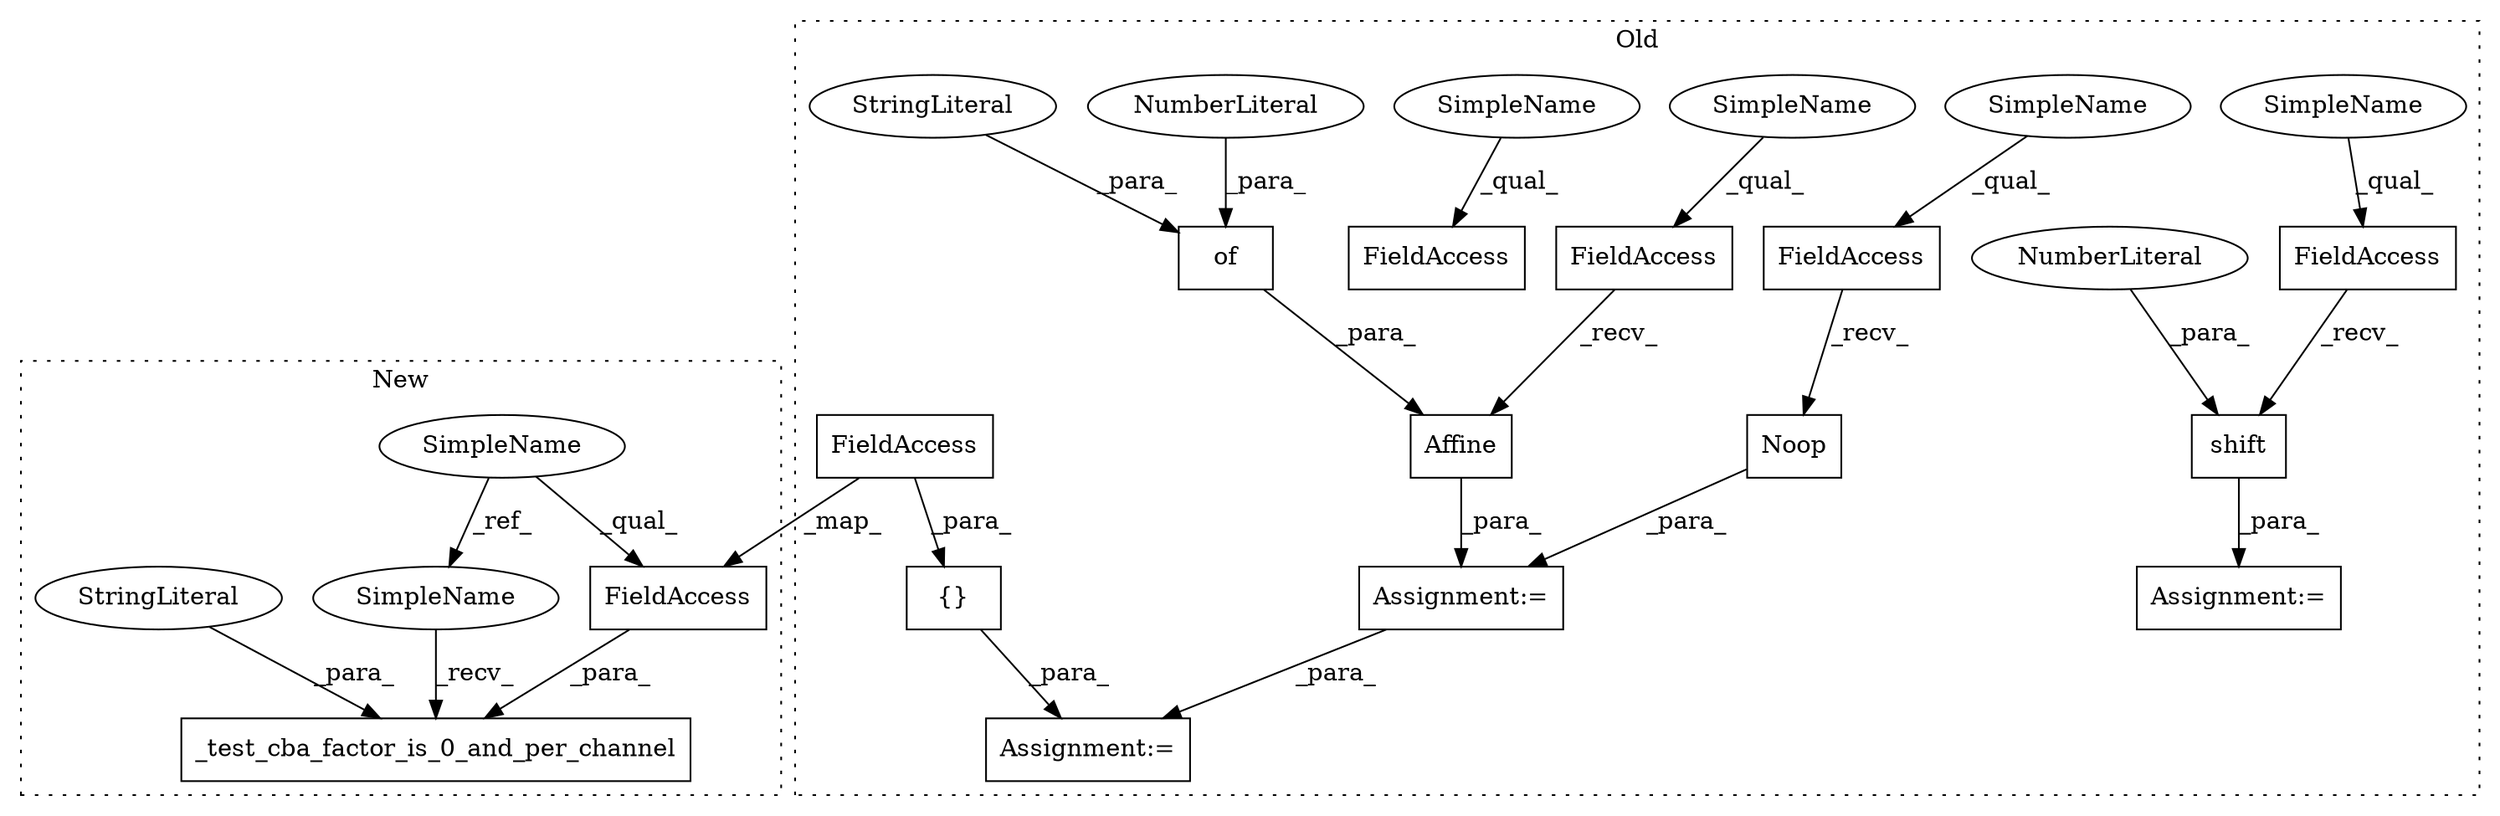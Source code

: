 digraph G {
subgraph cluster0 {
1 [label="{}" a="4" s="60918,60929" l="1,1" shape="box"];
5 [label="FieldAccess" a="22" s="60919" l="10" shape="box"];
6 [label="FieldAccess" a="22" s="60949" l="10" shape="box"];
7 [label="shift" a="32" s="60960,60967" l="6,1" shape="box"];
8 [label="NumberLiteral" a="34" s="60966" l="1" shape="ellipse"];
9 [label="Assignment:=" a="7" s="60948" l="1" shape="box"];
10 [label="Assignment:=" a="7" s="60886" l="1" shape="box"];
11 [label="Affine" a="32" s="60845,60865" l="7,1" shape="box"];
12 [label="FieldAccess" a="22" s="60827" l="17" shape="box"];
13 [label="FieldAccess" a="22" s="60802" l="17" shape="box"];
14 [label="FieldAccess" a="22" s="60763" l="17" shape="box"];
15 [label="Noop" a="32" s="60820" l="6" shape="box"];
16 [label="of" a="32" s="60856,60864" l="3,1" shape="box"];
17 [label="NumberLiteral" a="34" s="60863" l="1" shape="ellipse"];
18 [label="StringLiteral" a="45" s="60859" l="3" shape="ellipse"];
20 [label="Assignment:=" a="7" s="60762" l="1" shape="box"];
22 [label="SimpleName" a="42" s="60802" l="6" shape="ellipse"];
23 [label="SimpleName" a="42" s="60827" l="6" shape="ellipse"];
24 [label="SimpleName" a="42" s="60763" l="6" shape="ellipse"];
25 [label="SimpleName" a="42" s="60949" l="4" shape="ellipse"];
label = "Old";
style="dotted";
}
subgraph cluster1 {
2 [label="_test_cba_factor_is_0_and_per_channel" a="32" s="59595,59663" l="38,1" shape="box"];
3 [label="SimpleName" a="42" s="59579" l="4" shape="ellipse"];
4 [label="FieldAccess" a="22" s="59653" l="10" shape="box"];
19 [label="StringLiteral" a="45" s="59633" l="19" shape="ellipse"];
21 [label="SimpleName" a="42" s="59590" l="4" shape="ellipse"];
label = "New";
style="dotted";
}
1 -> 10 [label="_para_"];
3 -> 4 [label="_qual_"];
3 -> 21 [label="_ref_"];
4 -> 2 [label="_para_"];
5 -> 1 [label="_para_"];
5 -> 4 [label="_map_"];
6 -> 7 [label="_recv_"];
7 -> 9 [label="_para_"];
8 -> 7 [label="_para_"];
11 -> 20 [label="_para_"];
12 -> 11 [label="_recv_"];
13 -> 15 [label="_recv_"];
15 -> 20 [label="_para_"];
16 -> 11 [label="_para_"];
17 -> 16 [label="_para_"];
18 -> 16 [label="_para_"];
19 -> 2 [label="_para_"];
20 -> 10 [label="_para_"];
21 -> 2 [label="_recv_"];
22 -> 13 [label="_qual_"];
23 -> 12 [label="_qual_"];
24 -> 14 [label="_qual_"];
25 -> 6 [label="_qual_"];
}